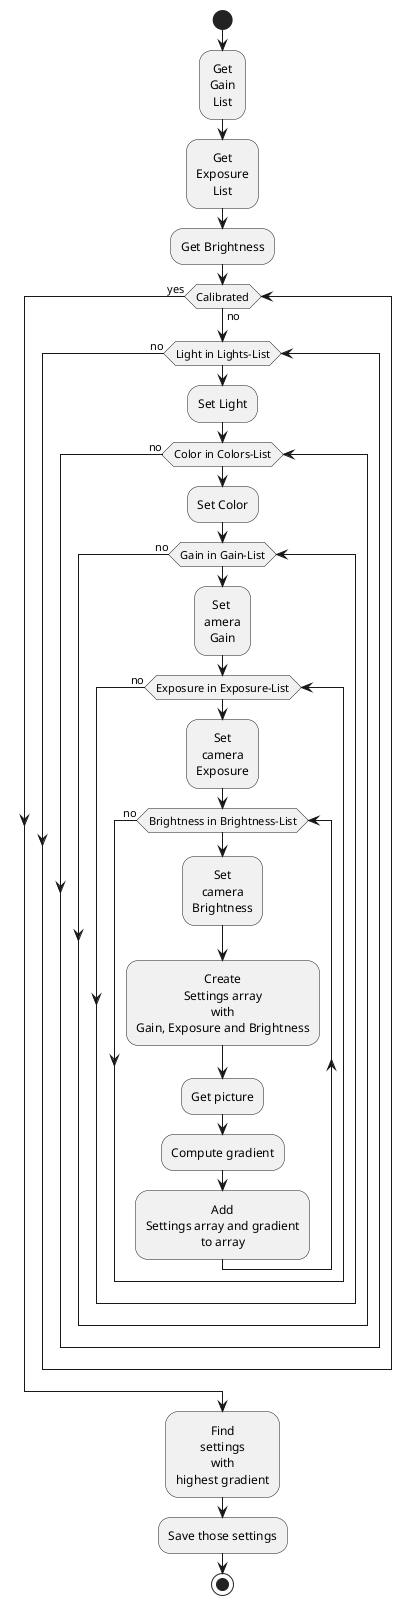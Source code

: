 @startuml Camera Calibration
<style>
element{ HorizontalAlignment:center; }
</style>
start
:Get\nGain\nList;
:Get\nExposure\nList;
:Get Brightness;
while (Calibrated) is (no)
    while (Light in Lights-List)
        :Set Light;
        while (Color in Colors-List)
            :Set Color;
            while (Gain in Gain-List)
                :Set \namera\nGain;
                while (Exposure in Exposure-List)
                    :Set\ncamera\nExposure;
                    while (Brightness in Brightness-List)
                        :Set\ncamera\nBrightness;
                        :Create\nSettings array\nwith\nGain, Exposure and Brightness;
                        :Get picture;
                        :Compute gradient;
                        :Add\nSettings array and gradient\nto array;
                    endwhile (no)
                endwhile (no)
            endwhile (no)
        endwhile (no)
    endwhile (no)
endwhile (yes)
:Find\nsettings\nwith\nhighest gradient;
:Save those settings;
stop
@enduml